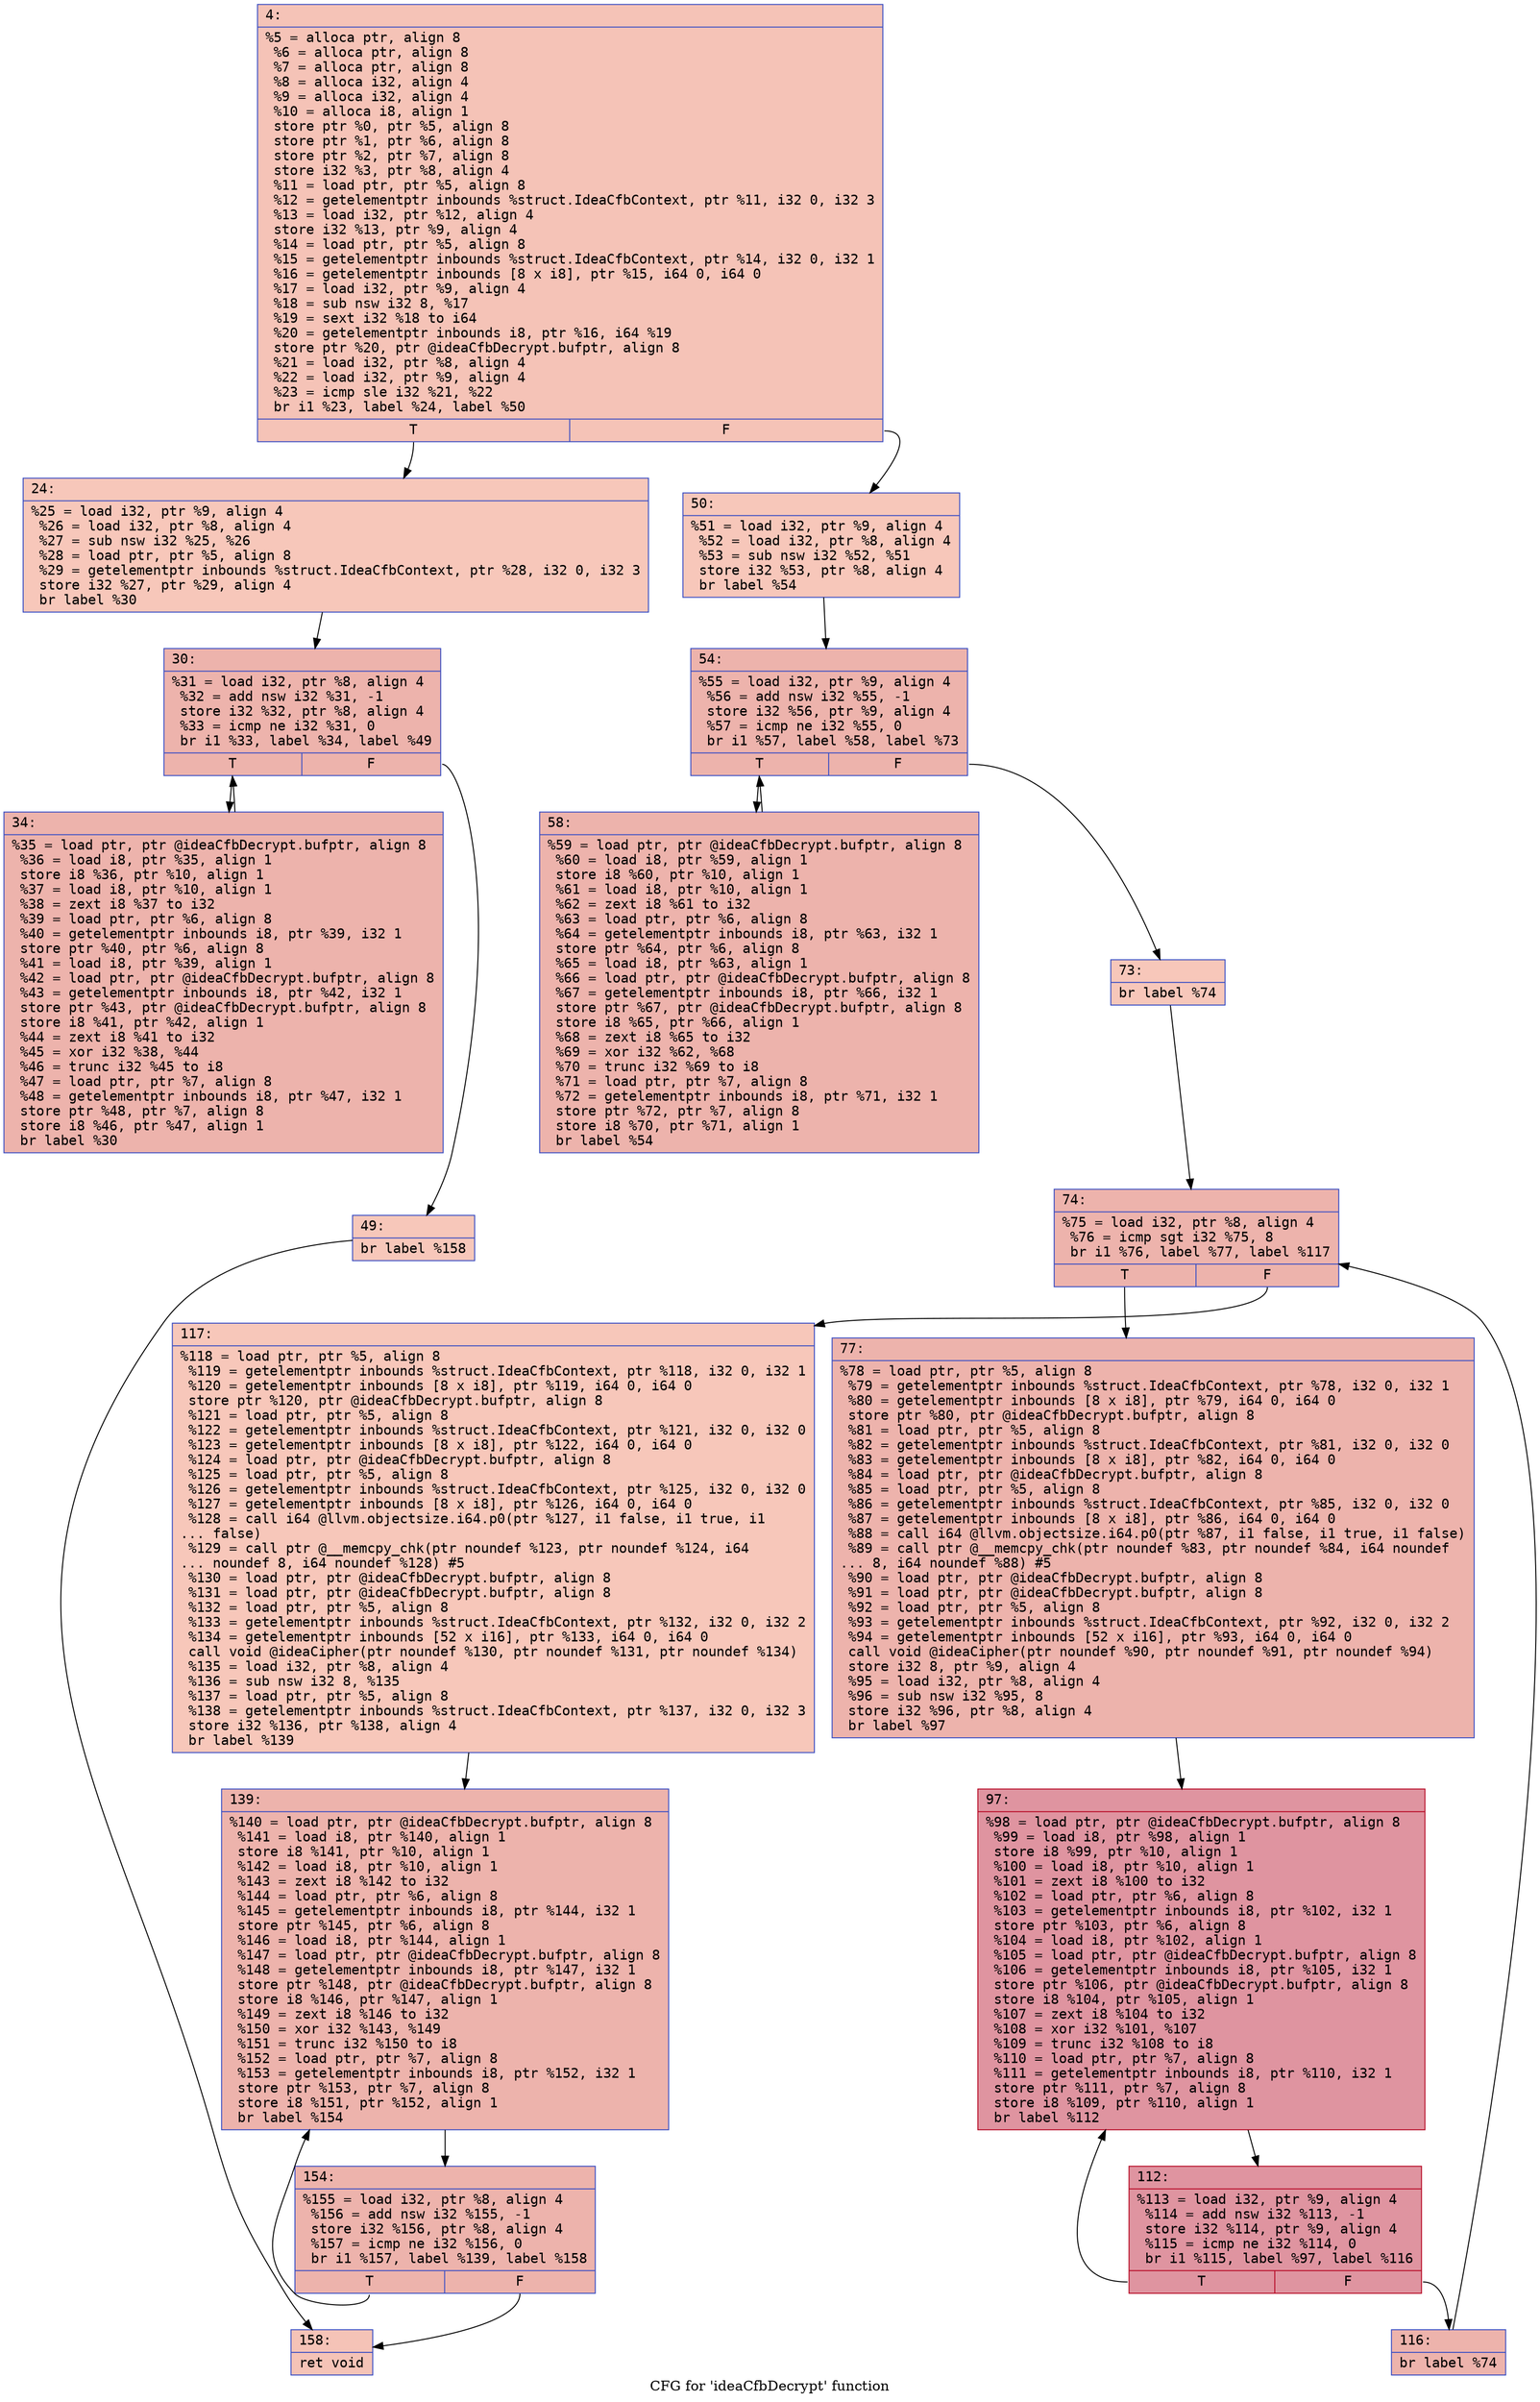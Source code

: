 digraph "CFG for 'ideaCfbDecrypt' function" {
	label="CFG for 'ideaCfbDecrypt' function";

	Node0x600000bafa20 [shape=record,color="#3d50c3ff", style=filled, fillcolor="#e8765c70" fontname="Courier",label="{4:\l|  %5 = alloca ptr, align 8\l  %6 = alloca ptr, align 8\l  %7 = alloca ptr, align 8\l  %8 = alloca i32, align 4\l  %9 = alloca i32, align 4\l  %10 = alloca i8, align 1\l  store ptr %0, ptr %5, align 8\l  store ptr %1, ptr %6, align 8\l  store ptr %2, ptr %7, align 8\l  store i32 %3, ptr %8, align 4\l  %11 = load ptr, ptr %5, align 8\l  %12 = getelementptr inbounds %struct.IdeaCfbContext, ptr %11, i32 0, i32 3\l  %13 = load i32, ptr %12, align 4\l  store i32 %13, ptr %9, align 4\l  %14 = load ptr, ptr %5, align 8\l  %15 = getelementptr inbounds %struct.IdeaCfbContext, ptr %14, i32 0, i32 1\l  %16 = getelementptr inbounds [8 x i8], ptr %15, i64 0, i64 0\l  %17 = load i32, ptr %9, align 4\l  %18 = sub nsw i32 8, %17\l  %19 = sext i32 %18 to i64\l  %20 = getelementptr inbounds i8, ptr %16, i64 %19\l  store ptr %20, ptr @ideaCfbDecrypt.bufptr, align 8\l  %21 = load i32, ptr %8, align 4\l  %22 = load i32, ptr %9, align 4\l  %23 = icmp sle i32 %21, %22\l  br i1 %23, label %24, label %50\l|{<s0>T|<s1>F}}"];
	Node0x600000bafa20:s0 -> Node0x600000bafe30[tooltip="4 -> 24\nProbability 50.00%" ];
	Node0x600000bafa20:s1 -> Node0x600000baff70[tooltip="4 -> 50\nProbability 50.00%" ];
	Node0x600000bafe30 [shape=record,color="#3d50c3ff", style=filled, fillcolor="#ec7f6370" fontname="Courier",label="{24:\l|  %25 = load i32, ptr %9, align 4\l  %26 = load i32, ptr %8, align 4\l  %27 = sub nsw i32 %25, %26\l  %28 = load ptr, ptr %5, align 8\l  %29 = getelementptr inbounds %struct.IdeaCfbContext, ptr %28, i32 0, i32 3\l  store i32 %27, ptr %29, align 4\l  br label %30\l}"];
	Node0x600000bafe30 -> Node0x600000bafe80[tooltip="24 -> 30\nProbability 100.00%" ];
	Node0x600000bafe80 [shape=record,color="#3d50c3ff", style=filled, fillcolor="#d6524470" fontname="Courier",label="{30:\l|  %31 = load i32, ptr %8, align 4\l  %32 = add nsw i32 %31, -1\l  store i32 %32, ptr %8, align 4\l  %33 = icmp ne i32 %31, 0\l  br i1 %33, label %34, label %49\l|{<s0>T|<s1>F}}"];
	Node0x600000bafe80:s0 -> Node0x600000bafed0[tooltip="30 -> 34\nProbability 96.88%" ];
	Node0x600000bafe80:s1 -> Node0x600000baff20[tooltip="30 -> 49\nProbability 3.12%" ];
	Node0x600000bafed0 [shape=record,color="#3d50c3ff", style=filled, fillcolor="#d6524470" fontname="Courier",label="{34:\l|  %35 = load ptr, ptr @ideaCfbDecrypt.bufptr, align 8\l  %36 = load i8, ptr %35, align 1\l  store i8 %36, ptr %10, align 1\l  %37 = load i8, ptr %10, align 1\l  %38 = zext i8 %37 to i32\l  %39 = load ptr, ptr %6, align 8\l  %40 = getelementptr inbounds i8, ptr %39, i32 1\l  store ptr %40, ptr %6, align 8\l  %41 = load i8, ptr %39, align 1\l  %42 = load ptr, ptr @ideaCfbDecrypt.bufptr, align 8\l  %43 = getelementptr inbounds i8, ptr %42, i32 1\l  store ptr %43, ptr @ideaCfbDecrypt.bufptr, align 8\l  store i8 %41, ptr %42, align 1\l  %44 = zext i8 %41 to i32\l  %45 = xor i32 %38, %44\l  %46 = trunc i32 %45 to i8\l  %47 = load ptr, ptr %7, align 8\l  %48 = getelementptr inbounds i8, ptr %47, i32 1\l  store ptr %48, ptr %7, align 8\l  store i8 %46, ptr %47, align 1\l  br label %30\l}"];
	Node0x600000bafed0 -> Node0x600000bafe80[tooltip="34 -> 30\nProbability 100.00%" ];
	Node0x600000baff20 [shape=record,color="#3d50c3ff", style=filled, fillcolor="#ec7f6370" fontname="Courier",label="{49:\l|  br label %158\l}"];
	Node0x600000baff20 -> Node0x600000ba8370[tooltip="49 -> 158\nProbability 100.00%" ];
	Node0x600000baff70 [shape=record,color="#3d50c3ff", style=filled, fillcolor="#ec7f6370" fontname="Courier",label="{50:\l|  %51 = load i32, ptr %9, align 4\l  %52 = load i32, ptr %8, align 4\l  %53 = sub nsw i32 %52, %51\l  store i32 %53, ptr %8, align 4\l  br label %54\l}"];
	Node0x600000baff70 -> Node0x600000ba8000[tooltip="50 -> 54\nProbability 100.00%" ];
	Node0x600000ba8000 [shape=record,color="#3d50c3ff", style=filled, fillcolor="#d6524470" fontname="Courier",label="{54:\l|  %55 = load i32, ptr %9, align 4\l  %56 = add nsw i32 %55, -1\l  store i32 %56, ptr %9, align 4\l  %57 = icmp ne i32 %55, 0\l  br i1 %57, label %58, label %73\l|{<s0>T|<s1>F}}"];
	Node0x600000ba8000:s0 -> Node0x600000ba8050[tooltip="54 -> 58\nProbability 96.88%" ];
	Node0x600000ba8000:s1 -> Node0x600000ba80a0[tooltip="54 -> 73\nProbability 3.12%" ];
	Node0x600000ba8050 [shape=record,color="#3d50c3ff", style=filled, fillcolor="#d6524470" fontname="Courier",label="{58:\l|  %59 = load ptr, ptr @ideaCfbDecrypt.bufptr, align 8\l  %60 = load i8, ptr %59, align 1\l  store i8 %60, ptr %10, align 1\l  %61 = load i8, ptr %10, align 1\l  %62 = zext i8 %61 to i32\l  %63 = load ptr, ptr %6, align 8\l  %64 = getelementptr inbounds i8, ptr %63, i32 1\l  store ptr %64, ptr %6, align 8\l  %65 = load i8, ptr %63, align 1\l  %66 = load ptr, ptr @ideaCfbDecrypt.bufptr, align 8\l  %67 = getelementptr inbounds i8, ptr %66, i32 1\l  store ptr %67, ptr @ideaCfbDecrypt.bufptr, align 8\l  store i8 %65, ptr %66, align 1\l  %68 = zext i8 %65 to i32\l  %69 = xor i32 %62, %68\l  %70 = trunc i32 %69 to i8\l  %71 = load ptr, ptr %7, align 8\l  %72 = getelementptr inbounds i8, ptr %71, i32 1\l  store ptr %72, ptr %7, align 8\l  store i8 %70, ptr %71, align 1\l  br label %54\l}"];
	Node0x600000ba8050 -> Node0x600000ba8000[tooltip="58 -> 54\nProbability 100.00%" ];
	Node0x600000ba80a0 [shape=record,color="#3d50c3ff", style=filled, fillcolor="#ec7f6370" fontname="Courier",label="{73:\l|  br label %74\l}"];
	Node0x600000ba80a0 -> Node0x600000ba80f0[tooltip="73 -> 74\nProbability 100.00%" ];
	Node0x600000ba80f0 [shape=record,color="#3d50c3ff", style=filled, fillcolor="#d6524470" fontname="Courier",label="{74:\l|  %75 = load i32, ptr %8, align 4\l  %76 = icmp sgt i32 %75, 8\l  br i1 %76, label %77, label %117\l|{<s0>T|<s1>F}}"];
	Node0x600000ba80f0:s0 -> Node0x600000ba8140[tooltip="74 -> 77\nProbability 96.88%" ];
	Node0x600000ba80f0:s1 -> Node0x600000ba8280[tooltip="74 -> 117\nProbability 3.12%" ];
	Node0x600000ba8140 [shape=record,color="#3d50c3ff", style=filled, fillcolor="#d6524470" fontname="Courier",label="{77:\l|  %78 = load ptr, ptr %5, align 8\l  %79 = getelementptr inbounds %struct.IdeaCfbContext, ptr %78, i32 0, i32 1\l  %80 = getelementptr inbounds [8 x i8], ptr %79, i64 0, i64 0\l  store ptr %80, ptr @ideaCfbDecrypt.bufptr, align 8\l  %81 = load ptr, ptr %5, align 8\l  %82 = getelementptr inbounds %struct.IdeaCfbContext, ptr %81, i32 0, i32 0\l  %83 = getelementptr inbounds [8 x i8], ptr %82, i64 0, i64 0\l  %84 = load ptr, ptr @ideaCfbDecrypt.bufptr, align 8\l  %85 = load ptr, ptr %5, align 8\l  %86 = getelementptr inbounds %struct.IdeaCfbContext, ptr %85, i32 0, i32 0\l  %87 = getelementptr inbounds [8 x i8], ptr %86, i64 0, i64 0\l  %88 = call i64 @llvm.objectsize.i64.p0(ptr %87, i1 false, i1 true, i1 false)\l  %89 = call ptr @__memcpy_chk(ptr noundef %83, ptr noundef %84, i64 noundef\l... 8, i64 noundef %88) #5\l  %90 = load ptr, ptr @ideaCfbDecrypt.bufptr, align 8\l  %91 = load ptr, ptr @ideaCfbDecrypt.bufptr, align 8\l  %92 = load ptr, ptr %5, align 8\l  %93 = getelementptr inbounds %struct.IdeaCfbContext, ptr %92, i32 0, i32 2\l  %94 = getelementptr inbounds [52 x i16], ptr %93, i64 0, i64 0\l  call void @ideaCipher(ptr noundef %90, ptr noundef %91, ptr noundef %94)\l  store i32 8, ptr %9, align 4\l  %95 = load i32, ptr %8, align 4\l  %96 = sub nsw i32 %95, 8\l  store i32 %96, ptr %8, align 4\l  br label %97\l}"];
	Node0x600000ba8140 -> Node0x600000ba8190[tooltip="77 -> 97\nProbability 100.00%" ];
	Node0x600000ba8190 [shape=record,color="#b70d28ff", style=filled, fillcolor="#b70d2870" fontname="Courier",label="{97:\l|  %98 = load ptr, ptr @ideaCfbDecrypt.bufptr, align 8\l  %99 = load i8, ptr %98, align 1\l  store i8 %99, ptr %10, align 1\l  %100 = load i8, ptr %10, align 1\l  %101 = zext i8 %100 to i32\l  %102 = load ptr, ptr %6, align 8\l  %103 = getelementptr inbounds i8, ptr %102, i32 1\l  store ptr %103, ptr %6, align 8\l  %104 = load i8, ptr %102, align 1\l  %105 = load ptr, ptr @ideaCfbDecrypt.bufptr, align 8\l  %106 = getelementptr inbounds i8, ptr %105, i32 1\l  store ptr %106, ptr @ideaCfbDecrypt.bufptr, align 8\l  store i8 %104, ptr %105, align 1\l  %107 = zext i8 %104 to i32\l  %108 = xor i32 %101, %107\l  %109 = trunc i32 %108 to i8\l  %110 = load ptr, ptr %7, align 8\l  %111 = getelementptr inbounds i8, ptr %110, i32 1\l  store ptr %111, ptr %7, align 8\l  store i8 %109, ptr %110, align 1\l  br label %112\l}"];
	Node0x600000ba8190 -> Node0x600000ba81e0[tooltip="97 -> 112\nProbability 100.00%" ];
	Node0x600000ba81e0 [shape=record,color="#b70d28ff", style=filled, fillcolor="#b70d2870" fontname="Courier",label="{112:\l|  %113 = load i32, ptr %9, align 4\l  %114 = add nsw i32 %113, -1\l  store i32 %114, ptr %9, align 4\l  %115 = icmp ne i32 %114, 0\l  br i1 %115, label %97, label %116\l|{<s0>T|<s1>F}}"];
	Node0x600000ba81e0:s0 -> Node0x600000ba8190[tooltip="112 -> 97\nProbability 96.88%" ];
	Node0x600000ba81e0:s1 -> Node0x600000ba8230[tooltip="112 -> 116\nProbability 3.12%" ];
	Node0x600000ba8230 [shape=record,color="#3d50c3ff", style=filled, fillcolor="#d6524470" fontname="Courier",label="{116:\l|  br label %74\l}"];
	Node0x600000ba8230 -> Node0x600000ba80f0[tooltip="116 -> 74\nProbability 100.00%" ];
	Node0x600000ba8280 [shape=record,color="#3d50c3ff", style=filled, fillcolor="#ec7f6370" fontname="Courier",label="{117:\l|  %118 = load ptr, ptr %5, align 8\l  %119 = getelementptr inbounds %struct.IdeaCfbContext, ptr %118, i32 0, i32 1\l  %120 = getelementptr inbounds [8 x i8], ptr %119, i64 0, i64 0\l  store ptr %120, ptr @ideaCfbDecrypt.bufptr, align 8\l  %121 = load ptr, ptr %5, align 8\l  %122 = getelementptr inbounds %struct.IdeaCfbContext, ptr %121, i32 0, i32 0\l  %123 = getelementptr inbounds [8 x i8], ptr %122, i64 0, i64 0\l  %124 = load ptr, ptr @ideaCfbDecrypt.bufptr, align 8\l  %125 = load ptr, ptr %5, align 8\l  %126 = getelementptr inbounds %struct.IdeaCfbContext, ptr %125, i32 0, i32 0\l  %127 = getelementptr inbounds [8 x i8], ptr %126, i64 0, i64 0\l  %128 = call i64 @llvm.objectsize.i64.p0(ptr %127, i1 false, i1 true, i1\l... false)\l  %129 = call ptr @__memcpy_chk(ptr noundef %123, ptr noundef %124, i64\l... noundef 8, i64 noundef %128) #5\l  %130 = load ptr, ptr @ideaCfbDecrypt.bufptr, align 8\l  %131 = load ptr, ptr @ideaCfbDecrypt.bufptr, align 8\l  %132 = load ptr, ptr %5, align 8\l  %133 = getelementptr inbounds %struct.IdeaCfbContext, ptr %132, i32 0, i32 2\l  %134 = getelementptr inbounds [52 x i16], ptr %133, i64 0, i64 0\l  call void @ideaCipher(ptr noundef %130, ptr noundef %131, ptr noundef %134)\l  %135 = load i32, ptr %8, align 4\l  %136 = sub nsw i32 8, %135\l  %137 = load ptr, ptr %5, align 8\l  %138 = getelementptr inbounds %struct.IdeaCfbContext, ptr %137, i32 0, i32 3\l  store i32 %136, ptr %138, align 4\l  br label %139\l}"];
	Node0x600000ba8280 -> Node0x600000ba82d0[tooltip="117 -> 139\nProbability 100.00%" ];
	Node0x600000ba82d0 [shape=record,color="#3d50c3ff", style=filled, fillcolor="#d6524470" fontname="Courier",label="{139:\l|  %140 = load ptr, ptr @ideaCfbDecrypt.bufptr, align 8\l  %141 = load i8, ptr %140, align 1\l  store i8 %141, ptr %10, align 1\l  %142 = load i8, ptr %10, align 1\l  %143 = zext i8 %142 to i32\l  %144 = load ptr, ptr %6, align 8\l  %145 = getelementptr inbounds i8, ptr %144, i32 1\l  store ptr %145, ptr %6, align 8\l  %146 = load i8, ptr %144, align 1\l  %147 = load ptr, ptr @ideaCfbDecrypt.bufptr, align 8\l  %148 = getelementptr inbounds i8, ptr %147, i32 1\l  store ptr %148, ptr @ideaCfbDecrypt.bufptr, align 8\l  store i8 %146, ptr %147, align 1\l  %149 = zext i8 %146 to i32\l  %150 = xor i32 %143, %149\l  %151 = trunc i32 %150 to i8\l  %152 = load ptr, ptr %7, align 8\l  %153 = getelementptr inbounds i8, ptr %152, i32 1\l  store ptr %153, ptr %7, align 8\l  store i8 %151, ptr %152, align 1\l  br label %154\l}"];
	Node0x600000ba82d0 -> Node0x600000ba8320[tooltip="139 -> 154\nProbability 100.00%" ];
	Node0x600000ba8320 [shape=record,color="#3d50c3ff", style=filled, fillcolor="#d6524470" fontname="Courier",label="{154:\l|  %155 = load i32, ptr %8, align 4\l  %156 = add nsw i32 %155, -1\l  store i32 %156, ptr %8, align 4\l  %157 = icmp ne i32 %156, 0\l  br i1 %157, label %139, label %158\l|{<s0>T|<s1>F}}"];
	Node0x600000ba8320:s0 -> Node0x600000ba82d0[tooltip="154 -> 139\nProbability 96.88%" ];
	Node0x600000ba8320:s1 -> Node0x600000ba8370[tooltip="154 -> 158\nProbability 3.12%" ];
	Node0x600000ba8370 [shape=record,color="#3d50c3ff", style=filled, fillcolor="#e8765c70" fontname="Courier",label="{158:\l|  ret void\l}"];
}
